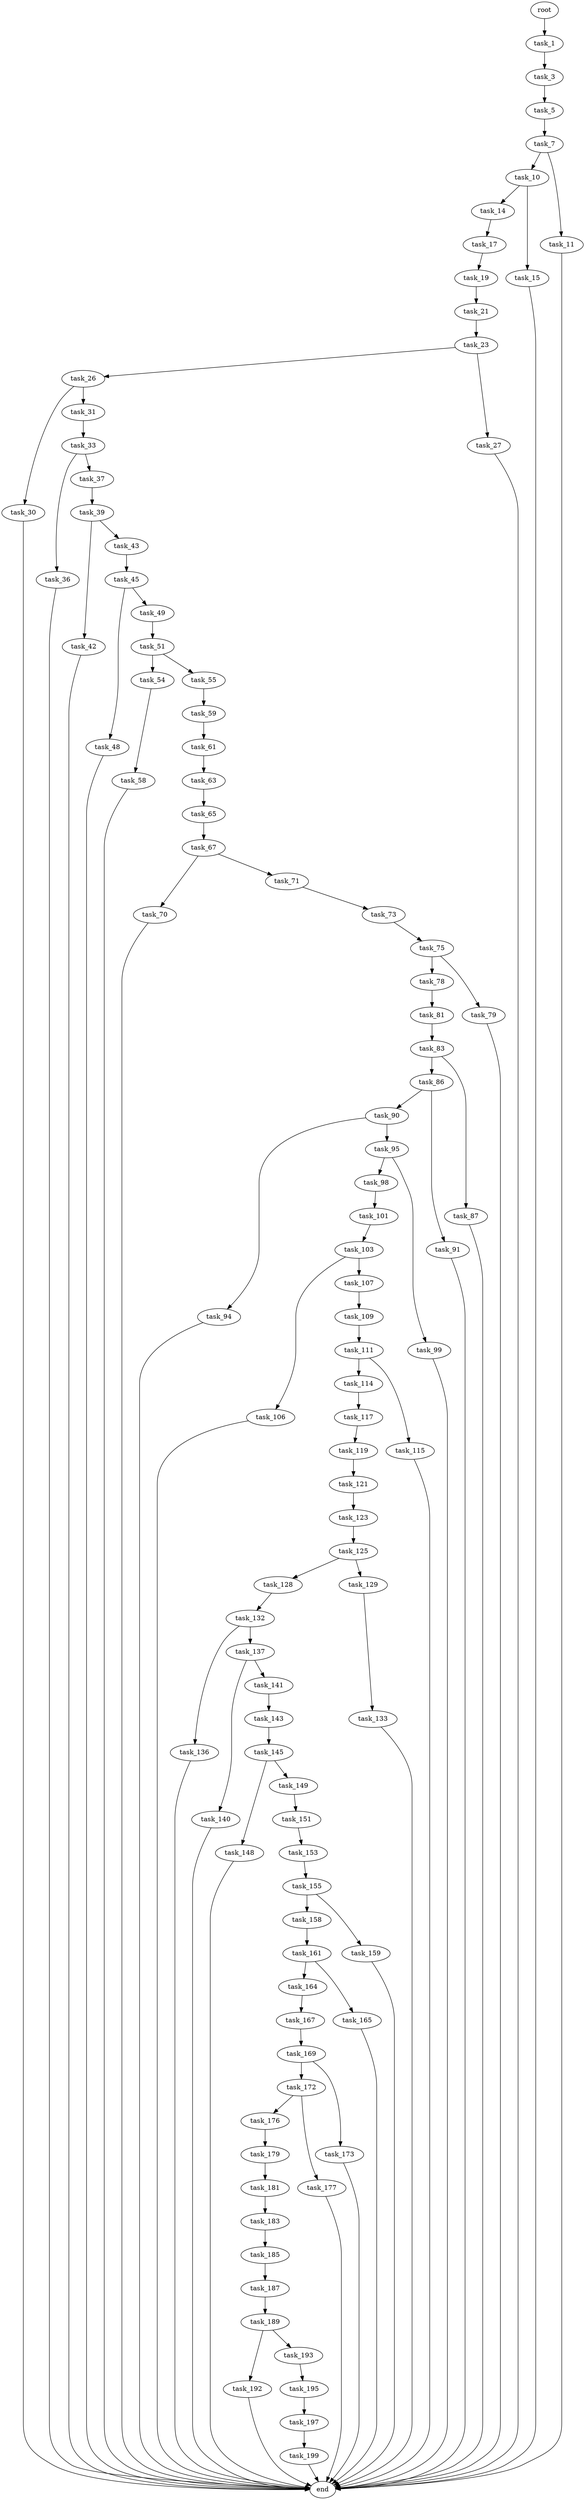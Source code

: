 digraph G {
  root [size="0.000000"];
  task_1 [size="9378749370.000000"];
  task_3 [size="549755813888.000000"];
  task_5 [size="1380596474.000000"];
  task_7 [size="3939375615.000000"];
  task_10 [size="305506342700.000000"];
  task_11 [size="17893325915.000000"];
  task_14 [size="782757789696.000000"];
  task_15 [size="268844425077.000000"];
  end [size="0.000000"];
  task_17 [size="48916074967.000000"];
  task_19 [size="383765107648.000000"];
  task_21 [size="38899841024.000000"];
  task_23 [size="15183156466.000000"];
  task_26 [size="2012143407.000000"];
  task_27 [size="5965269010.000000"];
  task_30 [size="595428539992.000000"];
  task_31 [size="421109962063.000000"];
  task_33 [size="28991029248.000000"];
  task_36 [size="21856064481.000000"];
  task_37 [size="892271190143.000000"];
  task_39 [size="467639483717.000000"];
  task_42 [size="8589934592.000000"];
  task_43 [size="185010878816.000000"];
  task_45 [size="16867227599.000000"];
  task_48 [size="231928233984.000000"];
  task_49 [size="377482729354.000000"];
  task_51 [size="231928233984.000000"];
  task_54 [size="52604915200.000000"];
  task_55 [size="1073741824000.000000"];
  task_58 [size="10315159376.000000"];
  task_59 [size="231928233984.000000"];
  task_61 [size="134217728000.000000"];
  task_63 [size="1073741824000.000000"];
  task_65 [size="17577486134.000000"];
  task_67 [size="63377236044.000000"];
  task_70 [size="45504810840.000000"];
  task_71 [size="782757789696.000000"];
  task_73 [size="16977965764.000000"];
  task_75 [size="217748407626.000000"];
  task_78 [size="782757789696.000000"];
  task_79 [size="68719476736.000000"];
  task_81 [size="613461056888.000000"];
  task_83 [size="782757789696.000000"];
  task_86 [size="3383573127.000000"];
  task_87 [size="8589934592.000000"];
  task_90 [size="1073741824000.000000"];
  task_91 [size="469694169754.000000"];
  task_94 [size="94687175541.000000"];
  task_95 [size="309263029041.000000"];
  task_98 [size="549755813888.000000"];
  task_99 [size="68719476736.000000"];
  task_101 [size="4765561056.000000"];
  task_103 [size="28991029248.000000"];
  task_106 [size="19731491737.000000"];
  task_107 [size="8589934592.000000"];
  task_109 [size="88301914284.000000"];
  task_111 [size="603266727710.000000"];
  task_114 [size="68719476736.000000"];
  task_115 [size="30108191022.000000"];
  task_117 [size="264381679513.000000"];
  task_119 [size="274537339950.000000"];
  task_121 [size="23263096350.000000"];
  task_123 [size="68719476736.000000"];
  task_125 [size="32767394631.000000"];
  task_128 [size="4271780757.000000"];
  task_129 [size="1073741824000.000000"];
  task_132 [size="231928233984.000000"];
  task_133 [size="34106287234.000000"];
  task_136 [size="782757789696.000000"];
  task_137 [size="1073741824000.000000"];
  task_140 [size="189667702540.000000"];
  task_141 [size="47163772362.000000"];
  task_143 [size="238955124931.000000"];
  task_145 [size="1234817610018.000000"];
  task_148 [size="134217728000.000000"];
  task_149 [size="3594015496.000000"];
  task_151 [size="8832988997.000000"];
  task_153 [size="8189235300.000000"];
  task_155 [size="10420062678.000000"];
  task_158 [size="144599520796.000000"];
  task_159 [size="14815306046.000000"];
  task_161 [size="113567112144.000000"];
  task_164 [size="609592191676.000000"];
  task_165 [size="16179375002.000000"];
  task_167 [size="8645583041.000000"];
  task_169 [size="231928233984.000000"];
  task_172 [size="7514999074.000000"];
  task_173 [size="255915303367.000000"];
  task_176 [size="305388807147.000000"];
  task_177 [size="7851750862.000000"];
  task_179 [size="326706651882.000000"];
  task_181 [size="79828580460.000000"];
  task_183 [size="51390424187.000000"];
  task_185 [size="333358896.000000"];
  task_187 [size="3645917753.000000"];
  task_189 [size="423749126771.000000"];
  task_192 [size="134217728000.000000"];
  task_193 [size="48520852325.000000"];
  task_195 [size="22719674777.000000"];
  task_197 [size="846869816988.000000"];
  task_199 [size="1073741824000.000000"];

  root -> task_1 [size="1.000000"];
  task_1 -> task_3 [size="536870912.000000"];
  task_3 -> task_5 [size="536870912.000000"];
  task_5 -> task_7 [size="33554432.000000"];
  task_7 -> task_10 [size="301989888.000000"];
  task_7 -> task_11 [size="301989888.000000"];
  task_10 -> task_14 [size="536870912.000000"];
  task_10 -> task_15 [size="536870912.000000"];
  task_11 -> end [size="1.000000"];
  task_14 -> task_17 [size="679477248.000000"];
  task_15 -> end [size="1.000000"];
  task_17 -> task_19 [size="75497472.000000"];
  task_19 -> task_21 [size="536870912.000000"];
  task_21 -> task_23 [size="33554432.000000"];
  task_23 -> task_26 [size="411041792.000000"];
  task_23 -> task_27 [size="411041792.000000"];
  task_26 -> task_30 [size="33554432.000000"];
  task_26 -> task_31 [size="33554432.000000"];
  task_27 -> end [size="1.000000"];
  task_30 -> end [size="1.000000"];
  task_31 -> task_33 [size="838860800.000000"];
  task_33 -> task_36 [size="75497472.000000"];
  task_33 -> task_37 [size="75497472.000000"];
  task_36 -> end [size="1.000000"];
  task_37 -> task_39 [size="838860800.000000"];
  task_39 -> task_42 [size="838860800.000000"];
  task_39 -> task_43 [size="838860800.000000"];
  task_42 -> end [size="1.000000"];
  task_43 -> task_45 [size="209715200.000000"];
  task_45 -> task_48 [size="301989888.000000"];
  task_45 -> task_49 [size="301989888.000000"];
  task_48 -> end [size="1.000000"];
  task_49 -> task_51 [size="838860800.000000"];
  task_51 -> task_54 [size="301989888.000000"];
  task_51 -> task_55 [size="301989888.000000"];
  task_54 -> task_58 [size="209715200.000000"];
  task_55 -> task_59 [size="838860800.000000"];
  task_58 -> end [size="1.000000"];
  task_59 -> task_61 [size="301989888.000000"];
  task_61 -> task_63 [size="209715200.000000"];
  task_63 -> task_65 [size="838860800.000000"];
  task_65 -> task_67 [size="411041792.000000"];
  task_67 -> task_70 [size="134217728.000000"];
  task_67 -> task_71 [size="134217728.000000"];
  task_70 -> end [size="1.000000"];
  task_71 -> task_73 [size="679477248.000000"];
  task_73 -> task_75 [size="536870912.000000"];
  task_75 -> task_78 [size="209715200.000000"];
  task_75 -> task_79 [size="209715200.000000"];
  task_78 -> task_81 [size="679477248.000000"];
  task_79 -> end [size="1.000000"];
  task_81 -> task_83 [size="679477248.000000"];
  task_83 -> task_86 [size="679477248.000000"];
  task_83 -> task_87 [size="679477248.000000"];
  task_86 -> task_90 [size="75497472.000000"];
  task_86 -> task_91 [size="75497472.000000"];
  task_87 -> end [size="1.000000"];
  task_90 -> task_94 [size="838860800.000000"];
  task_90 -> task_95 [size="838860800.000000"];
  task_91 -> end [size="1.000000"];
  task_94 -> end [size="1.000000"];
  task_95 -> task_98 [size="209715200.000000"];
  task_95 -> task_99 [size="209715200.000000"];
  task_98 -> task_101 [size="536870912.000000"];
  task_99 -> end [size="1.000000"];
  task_101 -> task_103 [size="75497472.000000"];
  task_103 -> task_106 [size="75497472.000000"];
  task_103 -> task_107 [size="75497472.000000"];
  task_106 -> end [size="1.000000"];
  task_107 -> task_109 [size="33554432.000000"];
  task_109 -> task_111 [size="134217728.000000"];
  task_111 -> task_114 [size="411041792.000000"];
  task_111 -> task_115 [size="411041792.000000"];
  task_114 -> task_117 [size="134217728.000000"];
  task_115 -> end [size="1.000000"];
  task_117 -> task_119 [size="838860800.000000"];
  task_119 -> task_121 [size="411041792.000000"];
  task_121 -> task_123 [size="536870912.000000"];
  task_123 -> task_125 [size="134217728.000000"];
  task_125 -> task_128 [size="838860800.000000"];
  task_125 -> task_129 [size="838860800.000000"];
  task_128 -> task_132 [size="75497472.000000"];
  task_129 -> task_133 [size="838860800.000000"];
  task_132 -> task_136 [size="301989888.000000"];
  task_132 -> task_137 [size="301989888.000000"];
  task_133 -> end [size="1.000000"];
  task_136 -> end [size="1.000000"];
  task_137 -> task_140 [size="838860800.000000"];
  task_137 -> task_141 [size="838860800.000000"];
  task_140 -> end [size="1.000000"];
  task_141 -> task_143 [size="75497472.000000"];
  task_143 -> task_145 [size="209715200.000000"];
  task_145 -> task_148 [size="838860800.000000"];
  task_145 -> task_149 [size="838860800.000000"];
  task_148 -> end [size="1.000000"];
  task_149 -> task_151 [size="75497472.000000"];
  task_151 -> task_153 [size="33554432.000000"];
  task_153 -> task_155 [size="838860800.000000"];
  task_155 -> task_158 [size="33554432.000000"];
  task_155 -> task_159 [size="33554432.000000"];
  task_158 -> task_161 [size="301989888.000000"];
  task_159 -> end [size="1.000000"];
  task_161 -> task_164 [size="134217728.000000"];
  task_161 -> task_165 [size="134217728.000000"];
  task_164 -> task_167 [size="536870912.000000"];
  task_165 -> end [size="1.000000"];
  task_167 -> task_169 [size="209715200.000000"];
  task_169 -> task_172 [size="301989888.000000"];
  task_169 -> task_173 [size="301989888.000000"];
  task_172 -> task_176 [size="411041792.000000"];
  task_172 -> task_177 [size="411041792.000000"];
  task_173 -> end [size="1.000000"];
  task_176 -> task_179 [size="209715200.000000"];
  task_177 -> end [size="1.000000"];
  task_179 -> task_181 [size="301989888.000000"];
  task_181 -> task_183 [size="75497472.000000"];
  task_183 -> task_185 [size="209715200.000000"];
  task_185 -> task_187 [size="33554432.000000"];
  task_187 -> task_189 [size="411041792.000000"];
  task_189 -> task_192 [size="411041792.000000"];
  task_189 -> task_193 [size="411041792.000000"];
  task_192 -> end [size="1.000000"];
  task_193 -> task_195 [size="838860800.000000"];
  task_195 -> task_197 [size="411041792.000000"];
  task_197 -> task_199 [size="536870912.000000"];
  task_199 -> end [size="1.000000"];
}
